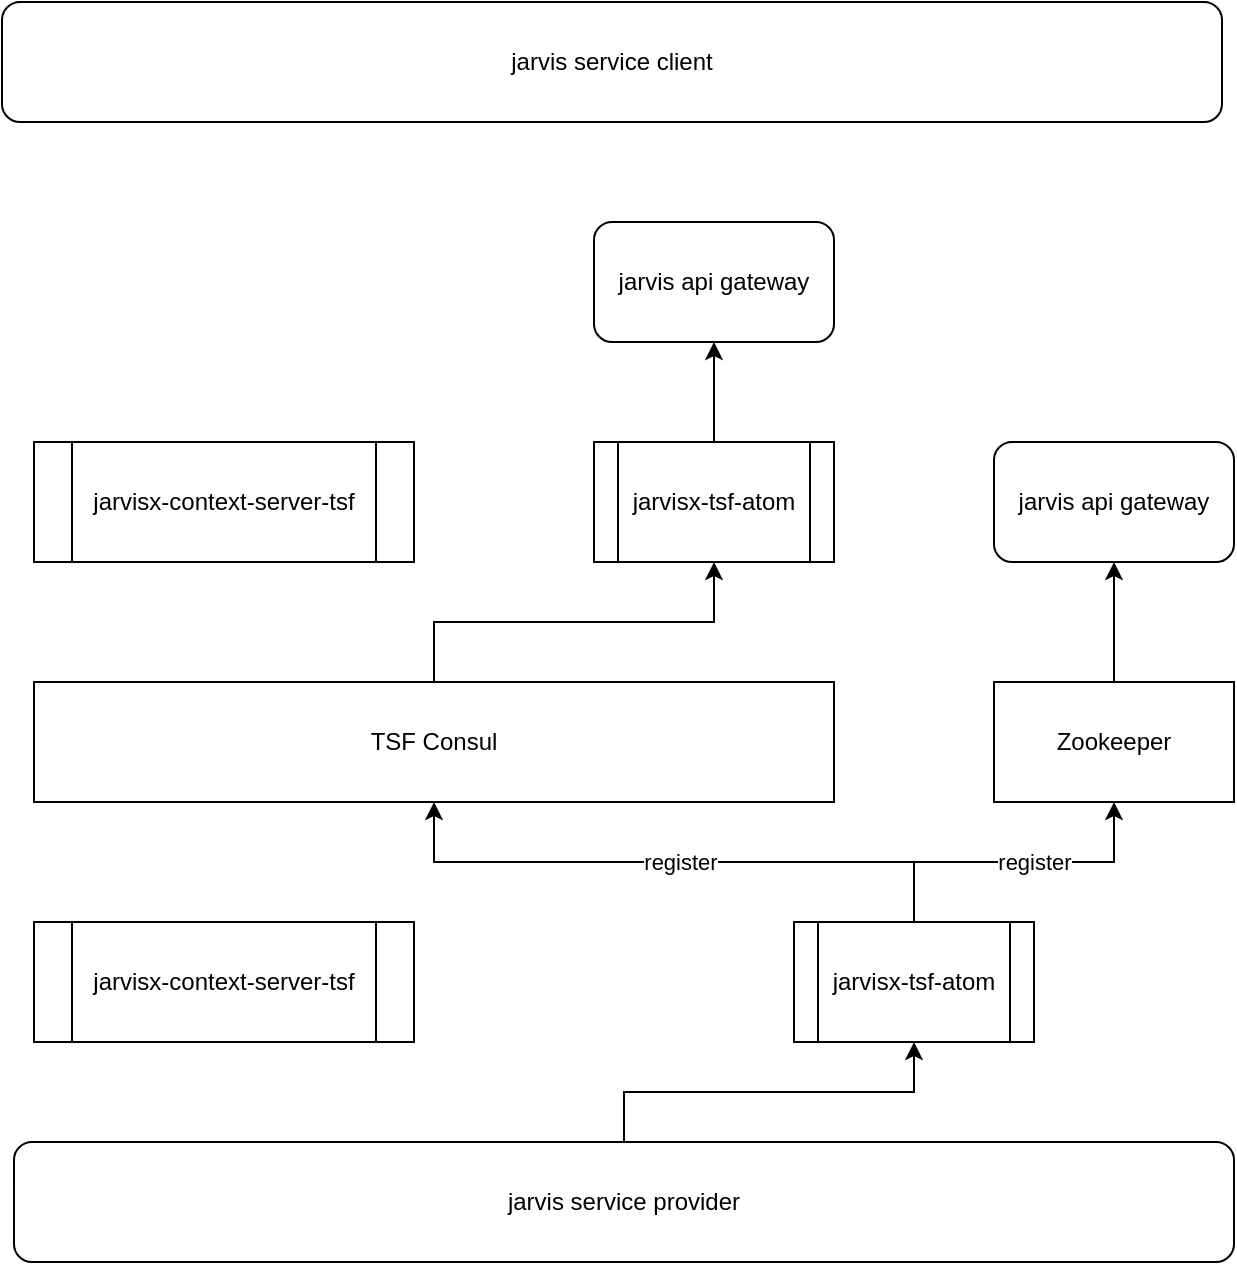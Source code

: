<mxfile version="14.1.8" type="github">
  <diagram id="-b68cmkpjly45NJEYMcE" name="Page-1">
    <mxGraphModel dx="2164" dy="1963" grid="1" gridSize="10" guides="1" tooltips="1" connect="1" arrows="1" fold="1" page="1" pageScale="1" pageWidth="827" pageHeight="1169" math="0" shadow="0">
      <root>
        <mxCell id="0" />
        <mxCell id="1" parent="0" />
        <mxCell id="J-GAMBitPqSNVD4_ut0o-17" value="" style="edgeStyle=orthogonalEdgeStyle;rounded=0;orthogonalLoop=1;jettySize=auto;html=1;" edge="1" parent="1" source="J-GAMBitPqSNVD4_ut0o-1" target="J-GAMBitPqSNVD4_ut0o-12">
          <mxGeometry relative="1" as="geometry" />
        </mxCell>
        <mxCell id="J-GAMBitPqSNVD4_ut0o-1" value="TSF Consul" style="rounded=0;whiteSpace=wrap;html=1;" vertex="1" parent="1">
          <mxGeometry x="-180" y="160" width="400" height="60" as="geometry" />
        </mxCell>
        <mxCell id="J-GAMBitPqSNVD4_ut0o-19" value="" style="edgeStyle=orthogonalEdgeStyle;rounded=0;orthogonalLoop=1;jettySize=auto;html=1;" edge="1" parent="1" source="J-GAMBitPqSNVD4_ut0o-2" target="J-GAMBitPqSNVD4_ut0o-18">
          <mxGeometry relative="1" as="geometry" />
        </mxCell>
        <mxCell id="J-GAMBitPqSNVD4_ut0o-2" value="Zookeeper" style="rounded=0;whiteSpace=wrap;html=1;" vertex="1" parent="1">
          <mxGeometry x="300" y="160" width="120" height="60" as="geometry" />
        </mxCell>
        <mxCell id="J-GAMBitPqSNVD4_ut0o-8" value="" style="edgeStyle=orthogonalEdgeStyle;rounded=0;orthogonalLoop=1;jettySize=auto;html=1;" edge="1" parent="1" source="J-GAMBitPqSNVD4_ut0o-4" target="J-GAMBitPqSNVD4_ut0o-7">
          <mxGeometry relative="1" as="geometry" />
        </mxCell>
        <mxCell id="J-GAMBitPqSNVD4_ut0o-4" value="jarvis service provider" style="rounded=1;whiteSpace=wrap;html=1;" vertex="1" parent="1">
          <mxGeometry x="-190" y="390" width="610" height="60" as="geometry" />
        </mxCell>
        <mxCell id="J-GAMBitPqSNVD4_ut0o-7" value="jarvisx-tsf-atom" style="shape=process;whiteSpace=wrap;html=1;backgroundOutline=1;" vertex="1" parent="1">
          <mxGeometry x="200" y="280" width="120" height="60" as="geometry" />
        </mxCell>
        <mxCell id="J-GAMBitPqSNVD4_ut0o-16" value="" style="edgeStyle=orthogonalEdgeStyle;rounded=0;orthogonalLoop=1;jettySize=auto;html=1;" edge="1" parent="1" source="J-GAMBitPqSNVD4_ut0o-12" target="J-GAMBitPqSNVD4_ut0o-15">
          <mxGeometry relative="1" as="geometry" />
        </mxCell>
        <mxCell id="J-GAMBitPqSNVD4_ut0o-12" value="jarvisx-tsf-atom" style="shape=process;whiteSpace=wrap;html=1;backgroundOutline=1;" vertex="1" parent="1">
          <mxGeometry x="100" y="40" width="120" height="60" as="geometry" />
        </mxCell>
        <mxCell id="J-GAMBitPqSNVD4_ut0o-15" value="jarvis api gateway" style="rounded=1;whiteSpace=wrap;html=1;" vertex="1" parent="1">
          <mxGeometry x="100" y="-70" width="120" height="60" as="geometry" />
        </mxCell>
        <mxCell id="J-GAMBitPqSNVD4_ut0o-18" value="jarvis api gateway" style="rounded=1;whiteSpace=wrap;html=1;" vertex="1" parent="1">
          <mxGeometry x="300" y="40" width="120" height="60" as="geometry" />
        </mxCell>
        <mxCell id="J-GAMBitPqSNVD4_ut0o-23" value="" style="endArrow=classic;html=1;exitX=0.5;exitY=0;exitDx=0;exitDy=0;entryX=0.5;entryY=1;entryDx=0;entryDy=0;rounded=0;edgeStyle=orthogonalEdgeStyle;" edge="1" parent="1" source="J-GAMBitPqSNVD4_ut0o-7" target="J-GAMBitPqSNVD4_ut0o-2">
          <mxGeometry width="50" height="50" relative="1" as="geometry">
            <mxPoint x="240" y="300" as="sourcePoint" />
            <mxPoint x="290" y="250" as="targetPoint" />
          </mxGeometry>
        </mxCell>
        <mxCell id="J-GAMBitPqSNVD4_ut0o-26" value="register" style="edgeLabel;html=1;align=center;verticalAlign=middle;resizable=0;points=[];" vertex="1" connectable="0" parent="J-GAMBitPqSNVD4_ut0o-23">
          <mxGeometry x="0.35" y="-2" relative="1" as="geometry">
            <mxPoint x="-18" y="-2" as="offset" />
          </mxGeometry>
        </mxCell>
        <mxCell id="J-GAMBitPqSNVD4_ut0o-24" value="" style="endArrow=classic;html=1;exitX=0.5;exitY=0;exitDx=0;exitDy=0;entryX=0.5;entryY=1;entryDx=0;entryDy=0;edgeStyle=orthogonalEdgeStyle;rounded=0;" edge="1" parent="1" source="J-GAMBitPqSNVD4_ut0o-7" target="J-GAMBitPqSNVD4_ut0o-1">
          <mxGeometry width="50" height="50" relative="1" as="geometry">
            <mxPoint x="150" y="230" as="sourcePoint" />
            <mxPoint x="200" y="180" as="targetPoint" />
          </mxGeometry>
        </mxCell>
        <mxCell id="J-GAMBitPqSNVD4_ut0o-25" value="register" style="edgeLabel;html=1;align=center;verticalAlign=middle;resizable=0;points=[];" vertex="1" connectable="0" parent="J-GAMBitPqSNVD4_ut0o-24">
          <mxGeometry x="-0.188" y="-4" relative="1" as="geometry">
            <mxPoint x="-25" y="4" as="offset" />
          </mxGeometry>
        </mxCell>
        <mxCell id="J-GAMBitPqSNVD4_ut0o-27" value="jarvisx-context-server-tsf" style="shape=process;whiteSpace=wrap;html=1;backgroundOutline=1;" vertex="1" parent="1">
          <mxGeometry x="-180" y="280" width="190" height="60" as="geometry" />
        </mxCell>
        <mxCell id="J-GAMBitPqSNVD4_ut0o-28" value="jarvisx-context-server-tsf" style="shape=process;whiteSpace=wrap;html=1;backgroundOutline=1;" vertex="1" parent="1">
          <mxGeometry x="-180" y="40" width="190" height="60" as="geometry" />
        </mxCell>
        <mxCell id="J-GAMBitPqSNVD4_ut0o-29" value="jarvis service client" style="rounded=1;whiteSpace=wrap;html=1;" vertex="1" parent="1">
          <mxGeometry x="-196" y="-180" width="610" height="60" as="geometry" />
        </mxCell>
      </root>
    </mxGraphModel>
  </diagram>
</mxfile>
